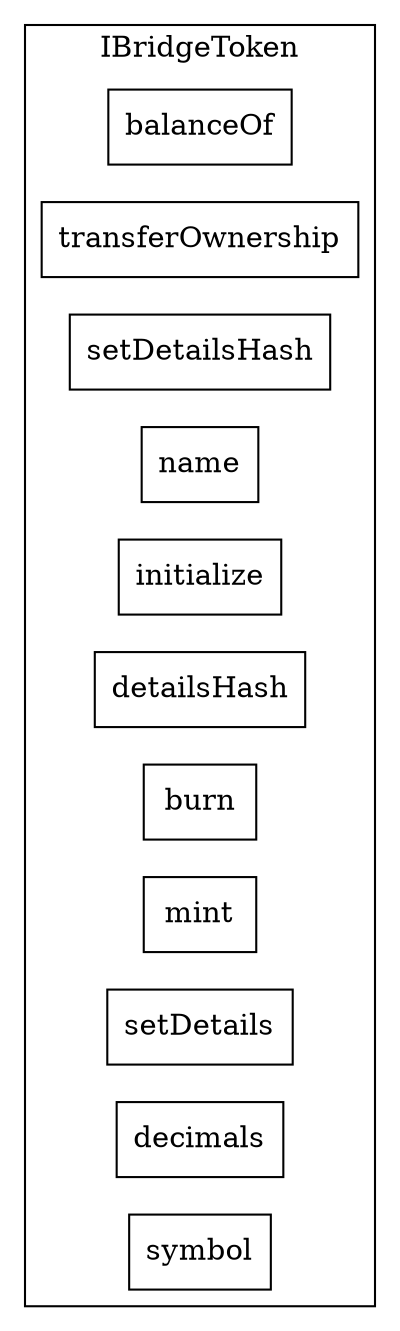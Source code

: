 strict digraph {
rankdir="LR"
node [shape=box]
subgraph cluster_65_IBridgeToken {
label = "IBridgeToken"
"65_balanceOf" [label="balanceOf"]
"65_transferOwnership" [label="transferOwnership"]
"65_setDetailsHash" [label="setDetailsHash"]
"65_name" [label="name"]
"65_initialize" [label="initialize"]
"65_detailsHash" [label="detailsHash"]
"65_burn" [label="burn"]
"65_mint" [label="mint"]
"65_setDetails" [label="setDetails"]
"65_decimals" [label="decimals"]
"65_symbol" [label="symbol"]
}subgraph cluster_solidity {
label = "[Solidity]"
}
}